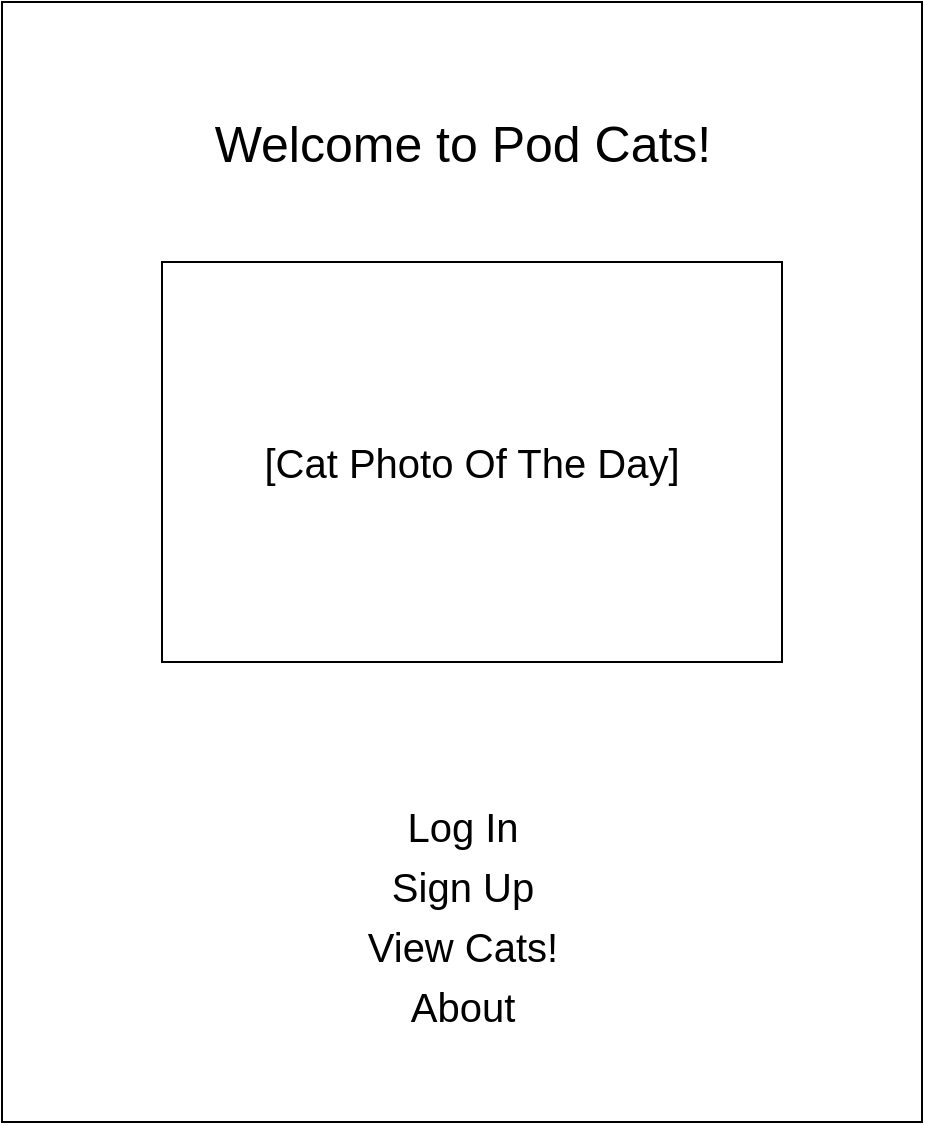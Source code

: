 <mxfile>
    <diagram id="9z8EjFcslA-_OnBxPhj1" name="Page-1">
        <mxGraphModel dx="1062" dy="618" grid="1" gridSize="10" guides="1" tooltips="1" connect="1" arrows="1" fold="1" page="1" pageScale="1" pageWidth="850" pageHeight="1100" math="0" shadow="0">
            <root>
                <mxCell id="0"/>
                <mxCell id="1" parent="0"/>
                <mxCell id="2" value="" style="whiteSpace=wrap;html=1;" vertex="1" parent="1">
                    <mxGeometry x="220" y="60" width="460" height="560" as="geometry"/>
                </mxCell>
                <mxCell id="3" value="&lt;font style=&quot;font-size: 25px&quot;&gt;Welcome to Pod Cats!&lt;/font&gt;" style="text;html=1;resizable=0;autosize=1;align=center;verticalAlign=middle;points=[];fillColor=none;strokeColor=none;rounded=0;" vertex="1" parent="1">
                    <mxGeometry x="320" y="120" width="260" height="20" as="geometry"/>
                </mxCell>
                <mxCell id="4" value="&lt;font style=&quot;font-size: 20px&quot;&gt;Log In&lt;br&gt;Sign Up&lt;br&gt;View Cats!&lt;br&gt;About&lt;br&gt;&lt;/font&gt;" style="text;html=1;resizable=0;autosize=1;align=center;verticalAlign=middle;points=[];fillColor=none;strokeColor=none;rounded=0;fontSize=25;" vertex="1" parent="1">
                    <mxGeometry x="395" y="450" width="110" height="130" as="geometry"/>
                </mxCell>
                <mxCell id="5" value="[Cat Photo Of The Day]" style="whiteSpace=wrap;html=1;fontSize=20;" vertex="1" parent="1">
                    <mxGeometry x="300" y="190" width="310" height="200" as="geometry"/>
                </mxCell>
            </root>
        </mxGraphModel>
    </diagram>
</mxfile>
